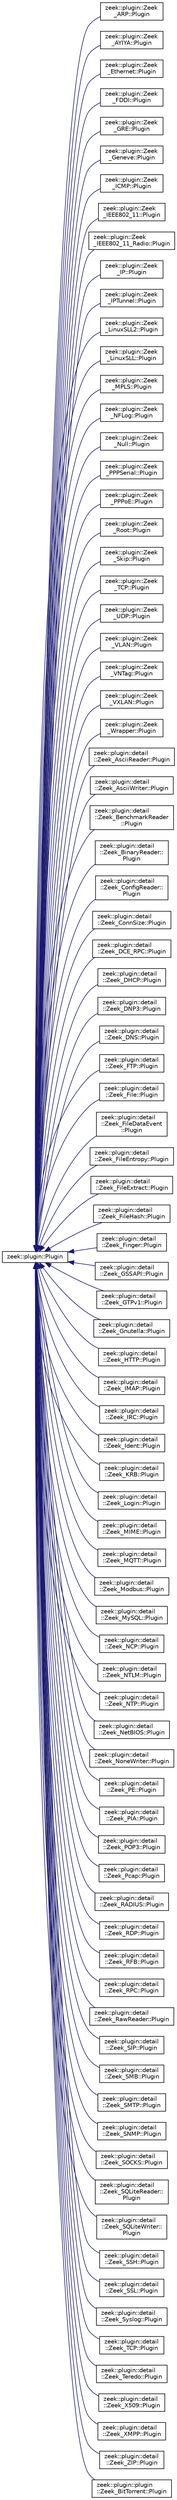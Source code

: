 digraph "Graphical Class Hierarchy"
{
 // LATEX_PDF_SIZE
  edge [fontname="Helvetica",fontsize="10",labelfontname="Helvetica",labelfontsize="10"];
  node [fontname="Helvetica",fontsize="10",shape=record];
  rankdir="LR";
  Node0 [label="zeek::plugin::Plugin",height=0.2,width=0.4,color="black", fillcolor="white", style="filled",URL="$d4/d01/classzeek_1_1plugin_1_1Plugin.html",tooltip=" "];
  Node0 -> Node1 [dir="back",color="midnightblue",fontsize="10",style="solid",fontname="Helvetica"];
  Node1 [label="zeek::plugin::Zeek\l_ARP::Plugin",height=0.2,width=0.4,color="black", fillcolor="white", style="filled",URL="$dc/d76/classzeek_1_1plugin_1_1Zeek__ARP_1_1Plugin.html",tooltip=" "];
  Node0 -> Node2 [dir="back",color="midnightblue",fontsize="10",style="solid",fontname="Helvetica"];
  Node2 [label="zeek::plugin::Zeek\l_AYIYA::Plugin",height=0.2,width=0.4,color="black", fillcolor="white", style="filled",URL="$dd/da3/classzeek_1_1plugin_1_1Zeek__AYIYA_1_1Plugin.html",tooltip=" "];
  Node0 -> Node3 [dir="back",color="midnightblue",fontsize="10",style="solid",fontname="Helvetica"];
  Node3 [label="zeek::plugin::Zeek\l_Ethernet::Plugin",height=0.2,width=0.4,color="black", fillcolor="white", style="filled",URL="$d3/d03/classzeek_1_1plugin_1_1Zeek__Ethernet_1_1Plugin.html",tooltip=" "];
  Node0 -> Node4 [dir="back",color="midnightblue",fontsize="10",style="solid",fontname="Helvetica"];
  Node4 [label="zeek::plugin::Zeek\l_FDDI::Plugin",height=0.2,width=0.4,color="black", fillcolor="white", style="filled",URL="$db/d07/classzeek_1_1plugin_1_1Zeek__FDDI_1_1Plugin.html",tooltip=" "];
  Node0 -> Node5 [dir="back",color="midnightblue",fontsize="10",style="solid",fontname="Helvetica"];
  Node5 [label="zeek::plugin::Zeek\l_GRE::Plugin",height=0.2,width=0.4,color="black", fillcolor="white", style="filled",URL="$df/df0/classzeek_1_1plugin_1_1Zeek__GRE_1_1Plugin.html",tooltip=" "];
  Node0 -> Node6 [dir="back",color="midnightblue",fontsize="10",style="solid",fontname="Helvetica"];
  Node6 [label="zeek::plugin::Zeek\l_Geneve::Plugin",height=0.2,width=0.4,color="black", fillcolor="white", style="filled",URL="$d7/d42/classzeek_1_1plugin_1_1Zeek__Geneve_1_1Plugin.html",tooltip=" "];
  Node0 -> Node7 [dir="back",color="midnightblue",fontsize="10",style="solid",fontname="Helvetica"];
  Node7 [label="zeek::plugin::Zeek\l_ICMP::Plugin",height=0.2,width=0.4,color="black", fillcolor="white", style="filled",URL="$de/d8e/classzeek_1_1plugin_1_1Zeek__ICMP_1_1Plugin.html",tooltip=" "];
  Node0 -> Node8 [dir="back",color="midnightblue",fontsize="10",style="solid",fontname="Helvetica"];
  Node8 [label="zeek::plugin::Zeek\l_IEEE802_11::Plugin",height=0.2,width=0.4,color="black", fillcolor="white", style="filled",URL="$d9/d5f/classzeek_1_1plugin_1_1Zeek__IEEE802__11_1_1Plugin.html",tooltip=" "];
  Node0 -> Node9 [dir="back",color="midnightblue",fontsize="10",style="solid",fontname="Helvetica"];
  Node9 [label="zeek::plugin::Zeek\l_IEEE802_11_Radio::Plugin",height=0.2,width=0.4,color="black", fillcolor="white", style="filled",URL="$d4/de4/classzeek_1_1plugin_1_1Zeek__IEEE802__11__Radio_1_1Plugin.html",tooltip=" "];
  Node0 -> Node10 [dir="back",color="midnightblue",fontsize="10",style="solid",fontname="Helvetica"];
  Node10 [label="zeek::plugin::Zeek\l_IP::Plugin",height=0.2,width=0.4,color="black", fillcolor="white", style="filled",URL="$d5/d61/classzeek_1_1plugin_1_1Zeek__IP_1_1Plugin.html",tooltip=" "];
  Node0 -> Node11 [dir="back",color="midnightblue",fontsize="10",style="solid",fontname="Helvetica"];
  Node11 [label="zeek::plugin::Zeek\l_IPTunnel::Plugin",height=0.2,width=0.4,color="black", fillcolor="white", style="filled",URL="$db/d2f/classzeek_1_1plugin_1_1Zeek__IPTunnel_1_1Plugin.html",tooltip=" "];
  Node0 -> Node12 [dir="back",color="midnightblue",fontsize="10",style="solid",fontname="Helvetica"];
  Node12 [label="zeek::plugin::Zeek\l_LinuxSLL2::Plugin",height=0.2,width=0.4,color="black", fillcolor="white", style="filled",URL="$d4/dfd/classzeek_1_1plugin_1_1Zeek__LinuxSLL2_1_1Plugin.html",tooltip=" "];
  Node0 -> Node13 [dir="back",color="midnightblue",fontsize="10",style="solid",fontname="Helvetica"];
  Node13 [label="zeek::plugin::Zeek\l_LinuxSLL::Plugin",height=0.2,width=0.4,color="black", fillcolor="white", style="filled",URL="$d5/da4/classzeek_1_1plugin_1_1Zeek__LinuxSLL_1_1Plugin.html",tooltip=" "];
  Node0 -> Node14 [dir="back",color="midnightblue",fontsize="10",style="solid",fontname="Helvetica"];
  Node14 [label="zeek::plugin::Zeek\l_MPLS::Plugin",height=0.2,width=0.4,color="black", fillcolor="white", style="filled",URL="$d2/d72/classzeek_1_1plugin_1_1Zeek__MPLS_1_1Plugin.html",tooltip=" "];
  Node0 -> Node15 [dir="back",color="midnightblue",fontsize="10",style="solid",fontname="Helvetica"];
  Node15 [label="zeek::plugin::Zeek\l_NFLog::Plugin",height=0.2,width=0.4,color="black", fillcolor="white", style="filled",URL="$d9/d67/classzeek_1_1plugin_1_1Zeek__NFLog_1_1Plugin.html",tooltip=" "];
  Node0 -> Node16 [dir="back",color="midnightblue",fontsize="10",style="solid",fontname="Helvetica"];
  Node16 [label="zeek::plugin::Zeek\l_Null::Plugin",height=0.2,width=0.4,color="black", fillcolor="white", style="filled",URL="$d1/d6a/classzeek_1_1plugin_1_1Zeek__Null_1_1Plugin.html",tooltip=" "];
  Node0 -> Node17 [dir="back",color="midnightblue",fontsize="10",style="solid",fontname="Helvetica"];
  Node17 [label="zeek::plugin::Zeek\l_PPPSerial::Plugin",height=0.2,width=0.4,color="black", fillcolor="white", style="filled",URL="$dd/df3/classzeek_1_1plugin_1_1Zeek__PPPSerial_1_1Plugin.html",tooltip=" "];
  Node0 -> Node18 [dir="back",color="midnightblue",fontsize="10",style="solid",fontname="Helvetica"];
  Node18 [label="zeek::plugin::Zeek\l_PPPoE::Plugin",height=0.2,width=0.4,color="black", fillcolor="white", style="filled",URL="$d1/d2c/classzeek_1_1plugin_1_1Zeek__PPPoE_1_1Plugin.html",tooltip=" "];
  Node0 -> Node19 [dir="back",color="midnightblue",fontsize="10",style="solid",fontname="Helvetica"];
  Node19 [label="zeek::plugin::Zeek\l_Root::Plugin",height=0.2,width=0.4,color="black", fillcolor="white", style="filled",URL="$d9/d24/classzeek_1_1plugin_1_1Zeek__Root_1_1Plugin.html",tooltip=" "];
  Node0 -> Node20 [dir="back",color="midnightblue",fontsize="10",style="solid",fontname="Helvetica"];
  Node20 [label="zeek::plugin::Zeek\l_Skip::Plugin",height=0.2,width=0.4,color="black", fillcolor="white", style="filled",URL="$da/da0/classzeek_1_1plugin_1_1Zeek__Skip_1_1Plugin.html",tooltip=" "];
  Node0 -> Node21 [dir="back",color="midnightblue",fontsize="10",style="solid",fontname="Helvetica"];
  Node21 [label="zeek::plugin::Zeek\l_TCP::Plugin",height=0.2,width=0.4,color="black", fillcolor="white", style="filled",URL="$d4/dec/classzeek_1_1plugin_1_1Zeek__TCP_1_1Plugin.html",tooltip=" "];
  Node0 -> Node22 [dir="back",color="midnightblue",fontsize="10",style="solid",fontname="Helvetica"];
  Node22 [label="zeek::plugin::Zeek\l_UDP::Plugin",height=0.2,width=0.4,color="black", fillcolor="white", style="filled",URL="$de/d93/classzeek_1_1plugin_1_1Zeek__UDP_1_1Plugin.html",tooltip=" "];
  Node0 -> Node23 [dir="back",color="midnightblue",fontsize="10",style="solid",fontname="Helvetica"];
  Node23 [label="zeek::plugin::Zeek\l_VLAN::Plugin",height=0.2,width=0.4,color="black", fillcolor="white", style="filled",URL="$d3/dfc/classzeek_1_1plugin_1_1Zeek__VLAN_1_1Plugin.html",tooltip=" "];
  Node0 -> Node24 [dir="back",color="midnightblue",fontsize="10",style="solid",fontname="Helvetica"];
  Node24 [label="zeek::plugin::Zeek\l_VNTag::Plugin",height=0.2,width=0.4,color="black", fillcolor="white", style="filled",URL="$df/da4/classzeek_1_1plugin_1_1Zeek__VNTag_1_1Plugin.html",tooltip=" "];
  Node0 -> Node25 [dir="back",color="midnightblue",fontsize="10",style="solid",fontname="Helvetica"];
  Node25 [label="zeek::plugin::Zeek\l_VXLAN::Plugin",height=0.2,width=0.4,color="black", fillcolor="white", style="filled",URL="$de/d37/classzeek_1_1plugin_1_1Zeek__VXLAN_1_1Plugin.html",tooltip=" "];
  Node0 -> Node26 [dir="back",color="midnightblue",fontsize="10",style="solid",fontname="Helvetica"];
  Node26 [label="zeek::plugin::Zeek\l_Wrapper::Plugin",height=0.2,width=0.4,color="black", fillcolor="white", style="filled",URL="$df/d1b/classzeek_1_1plugin_1_1Zeek__Wrapper_1_1Plugin.html",tooltip=" "];
  Node0 -> Node27 [dir="back",color="midnightblue",fontsize="10",style="solid",fontname="Helvetica"];
  Node27 [label="zeek::plugin::detail\l::Zeek_AsciiReader::Plugin",height=0.2,width=0.4,color="black", fillcolor="white", style="filled",URL="$dd/d7e/classzeek_1_1plugin_1_1detail_1_1Zeek__AsciiReader_1_1Plugin.html",tooltip=" "];
  Node0 -> Node28 [dir="back",color="midnightblue",fontsize="10",style="solid",fontname="Helvetica"];
  Node28 [label="zeek::plugin::detail\l::Zeek_AsciiWriter::Plugin",height=0.2,width=0.4,color="black", fillcolor="white", style="filled",URL="$d2/d13/classzeek_1_1plugin_1_1detail_1_1Zeek__AsciiWriter_1_1Plugin.html",tooltip=" "];
  Node0 -> Node29 [dir="back",color="midnightblue",fontsize="10",style="solid",fontname="Helvetica"];
  Node29 [label="zeek::plugin::detail\l::Zeek_BenchmarkReader\l::Plugin",height=0.2,width=0.4,color="black", fillcolor="white", style="filled",URL="$dd/d9f/classzeek_1_1plugin_1_1detail_1_1Zeek__BenchmarkReader_1_1Plugin.html",tooltip=" "];
  Node0 -> Node30 [dir="back",color="midnightblue",fontsize="10",style="solid",fontname="Helvetica"];
  Node30 [label="zeek::plugin::detail\l::Zeek_BinaryReader::\lPlugin",height=0.2,width=0.4,color="black", fillcolor="white", style="filled",URL="$df/dcd/classzeek_1_1plugin_1_1detail_1_1Zeek__BinaryReader_1_1Plugin.html",tooltip=" "];
  Node0 -> Node31 [dir="back",color="midnightblue",fontsize="10",style="solid",fontname="Helvetica"];
  Node31 [label="zeek::plugin::detail\l::Zeek_ConfigReader::\lPlugin",height=0.2,width=0.4,color="black", fillcolor="white", style="filled",URL="$d8/dac/classzeek_1_1plugin_1_1detail_1_1Zeek__ConfigReader_1_1Plugin.html",tooltip=" "];
  Node0 -> Node32 [dir="back",color="midnightblue",fontsize="10",style="solid",fontname="Helvetica"];
  Node32 [label="zeek::plugin::detail\l::Zeek_ConnSize::Plugin",height=0.2,width=0.4,color="black", fillcolor="white", style="filled",URL="$d4/de7/classzeek_1_1plugin_1_1detail_1_1Zeek__ConnSize_1_1Plugin.html",tooltip=" "];
  Node0 -> Node33 [dir="back",color="midnightblue",fontsize="10",style="solid",fontname="Helvetica"];
  Node33 [label="zeek::plugin::detail\l::Zeek_DCE_RPC::Plugin",height=0.2,width=0.4,color="black", fillcolor="white", style="filled",URL="$d8/d77/classzeek_1_1plugin_1_1detail_1_1Zeek__DCE__RPC_1_1Plugin.html",tooltip=" "];
  Node0 -> Node34 [dir="back",color="midnightblue",fontsize="10",style="solid",fontname="Helvetica"];
  Node34 [label="zeek::plugin::detail\l::Zeek_DHCP::Plugin",height=0.2,width=0.4,color="black", fillcolor="white", style="filled",URL="$d1/d5b/classzeek_1_1plugin_1_1detail_1_1Zeek__DHCP_1_1Plugin.html",tooltip=" "];
  Node0 -> Node35 [dir="back",color="midnightblue",fontsize="10",style="solid",fontname="Helvetica"];
  Node35 [label="zeek::plugin::detail\l::Zeek_DNP3::Plugin",height=0.2,width=0.4,color="black", fillcolor="white", style="filled",URL="$d2/d91/classzeek_1_1plugin_1_1detail_1_1Zeek__DNP3_1_1Plugin.html",tooltip=" "];
  Node0 -> Node36 [dir="back",color="midnightblue",fontsize="10",style="solid",fontname="Helvetica"];
  Node36 [label="zeek::plugin::detail\l::Zeek_DNS::Plugin",height=0.2,width=0.4,color="black", fillcolor="white", style="filled",URL="$da/de2/classzeek_1_1plugin_1_1detail_1_1Zeek__DNS_1_1Plugin.html",tooltip=" "];
  Node0 -> Node37 [dir="back",color="midnightblue",fontsize="10",style="solid",fontname="Helvetica"];
  Node37 [label="zeek::plugin::detail\l::Zeek_FTP::Plugin",height=0.2,width=0.4,color="black", fillcolor="white", style="filled",URL="$dd/dee/classzeek_1_1plugin_1_1detail_1_1Zeek__FTP_1_1Plugin.html",tooltip=" "];
  Node0 -> Node38 [dir="back",color="midnightblue",fontsize="10",style="solid",fontname="Helvetica"];
  Node38 [label="zeek::plugin::detail\l::Zeek_File::Plugin",height=0.2,width=0.4,color="black", fillcolor="white", style="filled",URL="$d6/d89/classzeek_1_1plugin_1_1detail_1_1Zeek__File_1_1Plugin.html",tooltip=" "];
  Node0 -> Node39 [dir="back",color="midnightblue",fontsize="10",style="solid",fontname="Helvetica"];
  Node39 [label="zeek::plugin::detail\l::Zeek_FileDataEvent\l::Plugin",height=0.2,width=0.4,color="black", fillcolor="white", style="filled",URL="$dd/d71/classzeek_1_1plugin_1_1detail_1_1Zeek__FileDataEvent_1_1Plugin.html",tooltip=" "];
  Node0 -> Node40 [dir="back",color="midnightblue",fontsize="10",style="solid",fontname="Helvetica"];
  Node40 [label="zeek::plugin::detail\l::Zeek_FileEntropy::Plugin",height=0.2,width=0.4,color="black", fillcolor="white", style="filled",URL="$d0/db7/classzeek_1_1plugin_1_1detail_1_1Zeek__FileEntropy_1_1Plugin.html",tooltip=" "];
  Node0 -> Node41 [dir="back",color="midnightblue",fontsize="10",style="solid",fontname="Helvetica"];
  Node41 [label="zeek::plugin::detail\l::Zeek_FileExtract::Plugin",height=0.2,width=0.4,color="black", fillcolor="white", style="filled",URL="$d9/d7e/classzeek_1_1plugin_1_1detail_1_1Zeek__FileExtract_1_1Plugin.html",tooltip=" "];
  Node0 -> Node42 [dir="back",color="midnightblue",fontsize="10",style="solid",fontname="Helvetica"];
  Node42 [label="zeek::plugin::detail\l::Zeek_FileHash::Plugin",height=0.2,width=0.4,color="black", fillcolor="white", style="filled",URL="$d3/d2f/classzeek_1_1plugin_1_1detail_1_1Zeek__FileHash_1_1Plugin.html",tooltip=" "];
  Node0 -> Node43 [dir="back",color="midnightblue",fontsize="10",style="solid",fontname="Helvetica"];
  Node43 [label="zeek::plugin::detail\l::Zeek_Finger::Plugin",height=0.2,width=0.4,color="black", fillcolor="white", style="filled",URL="$d8/da0/classzeek_1_1plugin_1_1detail_1_1Zeek__Finger_1_1Plugin.html",tooltip=" "];
  Node0 -> Node44 [dir="back",color="midnightblue",fontsize="10",style="solid",fontname="Helvetica"];
  Node44 [label="zeek::plugin::detail\l::Zeek_GSSAPI::Plugin",height=0.2,width=0.4,color="black", fillcolor="white", style="filled",URL="$d0/d06/classzeek_1_1plugin_1_1detail_1_1Zeek__GSSAPI_1_1Plugin.html",tooltip=" "];
  Node0 -> Node45 [dir="back",color="midnightblue",fontsize="10",style="solid",fontname="Helvetica"];
  Node45 [label="zeek::plugin::detail\l::Zeek_GTPv1::Plugin",height=0.2,width=0.4,color="black", fillcolor="white", style="filled",URL="$da/d6a/classzeek_1_1plugin_1_1detail_1_1Zeek__GTPv1_1_1Plugin.html",tooltip=" "];
  Node0 -> Node46 [dir="back",color="midnightblue",fontsize="10",style="solid",fontname="Helvetica"];
  Node46 [label="zeek::plugin::detail\l::Zeek_Gnutella::Plugin",height=0.2,width=0.4,color="black", fillcolor="white", style="filled",URL="$d4/d0e/classzeek_1_1plugin_1_1detail_1_1Zeek__Gnutella_1_1Plugin.html",tooltip=" "];
  Node0 -> Node47 [dir="back",color="midnightblue",fontsize="10",style="solid",fontname="Helvetica"];
  Node47 [label="zeek::plugin::detail\l::Zeek_HTTP::Plugin",height=0.2,width=0.4,color="black", fillcolor="white", style="filled",URL="$d1/d54/classzeek_1_1plugin_1_1detail_1_1Zeek__HTTP_1_1Plugin.html",tooltip=" "];
  Node0 -> Node48 [dir="back",color="midnightblue",fontsize="10",style="solid",fontname="Helvetica"];
  Node48 [label="zeek::plugin::detail\l::Zeek_IMAP::Plugin",height=0.2,width=0.4,color="black", fillcolor="white", style="filled",URL="$d4/d12/classzeek_1_1plugin_1_1detail_1_1Zeek__IMAP_1_1Plugin.html",tooltip=" "];
  Node0 -> Node49 [dir="back",color="midnightblue",fontsize="10",style="solid",fontname="Helvetica"];
  Node49 [label="zeek::plugin::detail\l::Zeek_IRC::Plugin",height=0.2,width=0.4,color="black", fillcolor="white", style="filled",URL="$da/de5/classzeek_1_1plugin_1_1detail_1_1Zeek__IRC_1_1Plugin.html",tooltip=" "];
  Node0 -> Node50 [dir="back",color="midnightblue",fontsize="10",style="solid",fontname="Helvetica"];
  Node50 [label="zeek::plugin::detail\l::Zeek_Ident::Plugin",height=0.2,width=0.4,color="black", fillcolor="white", style="filled",URL="$d5/d6e/classzeek_1_1plugin_1_1detail_1_1Zeek__Ident_1_1Plugin.html",tooltip=" "];
  Node0 -> Node51 [dir="back",color="midnightblue",fontsize="10",style="solid",fontname="Helvetica"];
  Node51 [label="zeek::plugin::detail\l::Zeek_KRB::Plugin",height=0.2,width=0.4,color="black", fillcolor="white", style="filled",URL="$d1/d65/classzeek_1_1plugin_1_1detail_1_1Zeek__KRB_1_1Plugin.html",tooltip=" "];
  Node0 -> Node52 [dir="back",color="midnightblue",fontsize="10",style="solid",fontname="Helvetica"];
  Node52 [label="zeek::plugin::detail\l::Zeek_Login::Plugin",height=0.2,width=0.4,color="black", fillcolor="white", style="filled",URL="$d3/d18/classzeek_1_1plugin_1_1detail_1_1Zeek__Login_1_1Plugin.html",tooltip=" "];
  Node0 -> Node53 [dir="back",color="midnightblue",fontsize="10",style="solid",fontname="Helvetica"];
  Node53 [label="zeek::plugin::detail\l::Zeek_MIME::Plugin",height=0.2,width=0.4,color="black", fillcolor="white", style="filled",URL="$df/dea/classzeek_1_1plugin_1_1detail_1_1Zeek__MIME_1_1Plugin.html",tooltip=" "];
  Node0 -> Node54 [dir="back",color="midnightblue",fontsize="10",style="solid",fontname="Helvetica"];
  Node54 [label="zeek::plugin::detail\l::Zeek_MQTT::Plugin",height=0.2,width=0.4,color="black", fillcolor="white", style="filled",URL="$d5/d74/classzeek_1_1plugin_1_1detail_1_1Zeek__MQTT_1_1Plugin.html",tooltip=" "];
  Node0 -> Node55 [dir="back",color="midnightblue",fontsize="10",style="solid",fontname="Helvetica"];
  Node55 [label="zeek::plugin::detail\l::Zeek_Modbus::Plugin",height=0.2,width=0.4,color="black", fillcolor="white", style="filled",URL="$da/dcf/classzeek_1_1plugin_1_1detail_1_1Zeek__Modbus_1_1Plugin.html",tooltip=" "];
  Node0 -> Node56 [dir="back",color="midnightblue",fontsize="10",style="solid",fontname="Helvetica"];
  Node56 [label="zeek::plugin::detail\l::Zeek_MySQL::Plugin",height=0.2,width=0.4,color="black", fillcolor="white", style="filled",URL="$d9/d35/classzeek_1_1plugin_1_1detail_1_1Zeek__MySQL_1_1Plugin.html",tooltip=" "];
  Node0 -> Node57 [dir="back",color="midnightblue",fontsize="10",style="solid",fontname="Helvetica"];
  Node57 [label="zeek::plugin::detail\l::Zeek_NCP::Plugin",height=0.2,width=0.4,color="black", fillcolor="white", style="filled",URL="$d1/d86/classzeek_1_1plugin_1_1detail_1_1Zeek__NCP_1_1Plugin.html",tooltip=" "];
  Node0 -> Node58 [dir="back",color="midnightblue",fontsize="10",style="solid",fontname="Helvetica"];
  Node58 [label="zeek::plugin::detail\l::Zeek_NTLM::Plugin",height=0.2,width=0.4,color="black", fillcolor="white", style="filled",URL="$d0/d3a/classzeek_1_1plugin_1_1detail_1_1Zeek__NTLM_1_1Plugin.html",tooltip=" "];
  Node0 -> Node59 [dir="back",color="midnightblue",fontsize="10",style="solid",fontname="Helvetica"];
  Node59 [label="zeek::plugin::detail\l::Zeek_NTP::Plugin",height=0.2,width=0.4,color="black", fillcolor="white", style="filled",URL="$d0/dc9/classzeek_1_1plugin_1_1detail_1_1Zeek__NTP_1_1Plugin.html",tooltip=" "];
  Node0 -> Node60 [dir="back",color="midnightblue",fontsize="10",style="solid",fontname="Helvetica"];
  Node60 [label="zeek::plugin::detail\l::Zeek_NetBIOS::Plugin",height=0.2,width=0.4,color="black", fillcolor="white", style="filled",URL="$d0/d83/classzeek_1_1plugin_1_1detail_1_1Zeek__NetBIOS_1_1Plugin.html",tooltip=" "];
  Node0 -> Node61 [dir="back",color="midnightblue",fontsize="10",style="solid",fontname="Helvetica"];
  Node61 [label="zeek::plugin::detail\l::Zeek_NoneWriter::Plugin",height=0.2,width=0.4,color="black", fillcolor="white", style="filled",URL="$d2/d6a/classzeek_1_1plugin_1_1detail_1_1Zeek__NoneWriter_1_1Plugin.html",tooltip=" "];
  Node0 -> Node62 [dir="back",color="midnightblue",fontsize="10",style="solid",fontname="Helvetica"];
  Node62 [label="zeek::plugin::detail\l::Zeek_PE::Plugin",height=0.2,width=0.4,color="black", fillcolor="white", style="filled",URL="$d6/d9a/classzeek_1_1plugin_1_1detail_1_1Zeek__PE_1_1Plugin.html",tooltip=" "];
  Node0 -> Node63 [dir="back",color="midnightblue",fontsize="10",style="solid",fontname="Helvetica"];
  Node63 [label="zeek::plugin::detail\l::Zeek_PIA::Plugin",height=0.2,width=0.4,color="black", fillcolor="white", style="filled",URL="$d8/d20/classzeek_1_1plugin_1_1detail_1_1Zeek__PIA_1_1Plugin.html",tooltip=" "];
  Node0 -> Node64 [dir="back",color="midnightblue",fontsize="10",style="solid",fontname="Helvetica"];
  Node64 [label="zeek::plugin::detail\l::Zeek_POP3::Plugin",height=0.2,width=0.4,color="black", fillcolor="white", style="filled",URL="$d0/dbb/classzeek_1_1plugin_1_1detail_1_1Zeek__POP3_1_1Plugin.html",tooltip=" "];
  Node0 -> Node65 [dir="back",color="midnightblue",fontsize="10",style="solid",fontname="Helvetica"];
  Node65 [label="zeek::plugin::detail\l::Zeek_Pcap::Plugin",height=0.2,width=0.4,color="black", fillcolor="white", style="filled",URL="$df/d13/classzeek_1_1plugin_1_1detail_1_1Zeek__Pcap_1_1Plugin.html",tooltip=" "];
  Node0 -> Node66 [dir="back",color="midnightblue",fontsize="10",style="solid",fontname="Helvetica"];
  Node66 [label="zeek::plugin::detail\l::Zeek_RADIUS::Plugin",height=0.2,width=0.4,color="black", fillcolor="white", style="filled",URL="$de/d1c/classzeek_1_1plugin_1_1detail_1_1Zeek__RADIUS_1_1Plugin.html",tooltip=" "];
  Node0 -> Node67 [dir="back",color="midnightblue",fontsize="10",style="solid",fontname="Helvetica"];
  Node67 [label="zeek::plugin::detail\l::Zeek_RDP::Plugin",height=0.2,width=0.4,color="black", fillcolor="white", style="filled",URL="$d9/def/classzeek_1_1plugin_1_1detail_1_1Zeek__RDP_1_1Plugin.html",tooltip=" "];
  Node0 -> Node68 [dir="back",color="midnightblue",fontsize="10",style="solid",fontname="Helvetica"];
  Node68 [label="zeek::plugin::detail\l::Zeek_RFB::Plugin",height=0.2,width=0.4,color="black", fillcolor="white", style="filled",URL="$dd/d94/classzeek_1_1plugin_1_1detail_1_1Zeek__RFB_1_1Plugin.html",tooltip=" "];
  Node0 -> Node69 [dir="back",color="midnightblue",fontsize="10",style="solid",fontname="Helvetica"];
  Node69 [label="zeek::plugin::detail\l::Zeek_RPC::Plugin",height=0.2,width=0.4,color="black", fillcolor="white", style="filled",URL="$d8/d3c/classzeek_1_1plugin_1_1detail_1_1Zeek__RPC_1_1Plugin.html",tooltip=" "];
  Node0 -> Node70 [dir="back",color="midnightblue",fontsize="10",style="solid",fontname="Helvetica"];
  Node70 [label="zeek::plugin::detail\l::Zeek_RawReader::Plugin",height=0.2,width=0.4,color="black", fillcolor="white", style="filled",URL="$d5/df7/classzeek_1_1plugin_1_1detail_1_1Zeek__RawReader_1_1Plugin.html",tooltip=" "];
  Node0 -> Node71 [dir="back",color="midnightblue",fontsize="10",style="solid",fontname="Helvetica"];
  Node71 [label="zeek::plugin::detail\l::Zeek_SIP::Plugin",height=0.2,width=0.4,color="black", fillcolor="white", style="filled",URL="$d1/d55/classzeek_1_1plugin_1_1detail_1_1Zeek__SIP_1_1Plugin.html",tooltip=" "];
  Node0 -> Node72 [dir="back",color="midnightblue",fontsize="10",style="solid",fontname="Helvetica"];
  Node72 [label="zeek::plugin::detail\l::Zeek_SMB::Plugin",height=0.2,width=0.4,color="black", fillcolor="white", style="filled",URL="$d1/dac/classzeek_1_1plugin_1_1detail_1_1Zeek__SMB_1_1Plugin.html",tooltip=" "];
  Node0 -> Node73 [dir="back",color="midnightblue",fontsize="10",style="solid",fontname="Helvetica"];
  Node73 [label="zeek::plugin::detail\l::Zeek_SMTP::Plugin",height=0.2,width=0.4,color="black", fillcolor="white", style="filled",URL="$d0/d81/classzeek_1_1plugin_1_1detail_1_1Zeek__SMTP_1_1Plugin.html",tooltip=" "];
  Node0 -> Node74 [dir="back",color="midnightblue",fontsize="10",style="solid",fontname="Helvetica"];
  Node74 [label="zeek::plugin::detail\l::Zeek_SNMP::Plugin",height=0.2,width=0.4,color="black", fillcolor="white", style="filled",URL="$d8/da0/classzeek_1_1plugin_1_1detail_1_1Zeek__SNMP_1_1Plugin.html",tooltip=" "];
  Node0 -> Node75 [dir="back",color="midnightblue",fontsize="10",style="solid",fontname="Helvetica"];
  Node75 [label="zeek::plugin::detail\l::Zeek_SOCKS::Plugin",height=0.2,width=0.4,color="black", fillcolor="white", style="filled",URL="$da/ddb/classzeek_1_1plugin_1_1detail_1_1Zeek__SOCKS_1_1Plugin.html",tooltip=" "];
  Node0 -> Node76 [dir="back",color="midnightblue",fontsize="10",style="solid",fontname="Helvetica"];
  Node76 [label="zeek::plugin::detail\l::Zeek_SQLiteReader::\lPlugin",height=0.2,width=0.4,color="black", fillcolor="white", style="filled",URL="$d1/d68/classzeek_1_1plugin_1_1detail_1_1Zeek__SQLiteReader_1_1Plugin.html",tooltip=" "];
  Node0 -> Node77 [dir="back",color="midnightblue",fontsize="10",style="solid",fontname="Helvetica"];
  Node77 [label="zeek::plugin::detail\l::Zeek_SQLiteWriter::\lPlugin",height=0.2,width=0.4,color="black", fillcolor="white", style="filled",URL="$da/d09/classzeek_1_1plugin_1_1detail_1_1Zeek__SQLiteWriter_1_1Plugin.html",tooltip=" "];
  Node0 -> Node78 [dir="back",color="midnightblue",fontsize="10",style="solid",fontname="Helvetica"];
  Node78 [label="zeek::plugin::detail\l::Zeek_SSH::Plugin",height=0.2,width=0.4,color="black", fillcolor="white", style="filled",URL="$d6/d89/classzeek_1_1plugin_1_1detail_1_1Zeek__SSH_1_1Plugin.html",tooltip=" "];
  Node0 -> Node79 [dir="back",color="midnightblue",fontsize="10",style="solid",fontname="Helvetica"];
  Node79 [label="zeek::plugin::detail\l::Zeek_SSL::Plugin",height=0.2,width=0.4,color="black", fillcolor="white", style="filled",URL="$d0/d28/classzeek_1_1plugin_1_1detail_1_1Zeek__SSL_1_1Plugin.html",tooltip=" "];
  Node0 -> Node80 [dir="back",color="midnightblue",fontsize="10",style="solid",fontname="Helvetica"];
  Node80 [label="zeek::plugin::detail\l::Zeek_Syslog::Plugin",height=0.2,width=0.4,color="black", fillcolor="white", style="filled",URL="$d6/da1/classzeek_1_1plugin_1_1detail_1_1Zeek__Syslog_1_1Plugin.html",tooltip=" "];
  Node0 -> Node81 [dir="back",color="midnightblue",fontsize="10",style="solid",fontname="Helvetica"];
  Node81 [label="zeek::plugin::detail\l::Zeek_TCP::Plugin",height=0.2,width=0.4,color="black", fillcolor="white", style="filled",URL="$da/d6e/classzeek_1_1plugin_1_1detail_1_1Zeek__TCP_1_1Plugin.html",tooltip=" "];
  Node0 -> Node82 [dir="back",color="midnightblue",fontsize="10",style="solid",fontname="Helvetica"];
  Node82 [label="zeek::plugin::detail\l::Zeek_Teredo::Plugin",height=0.2,width=0.4,color="black", fillcolor="white", style="filled",URL="$d1/dcf/classzeek_1_1plugin_1_1detail_1_1Zeek__Teredo_1_1Plugin.html",tooltip=" "];
  Node0 -> Node83 [dir="back",color="midnightblue",fontsize="10",style="solid",fontname="Helvetica"];
  Node83 [label="zeek::plugin::detail\l::Zeek_X509::Plugin",height=0.2,width=0.4,color="black", fillcolor="white", style="filled",URL="$d2/d8b/classzeek_1_1plugin_1_1detail_1_1Zeek__X509_1_1Plugin.html",tooltip=" "];
  Node0 -> Node84 [dir="back",color="midnightblue",fontsize="10",style="solid",fontname="Helvetica"];
  Node84 [label="zeek::plugin::detail\l::Zeek_XMPP::Plugin",height=0.2,width=0.4,color="black", fillcolor="white", style="filled",URL="$db/d37/classzeek_1_1plugin_1_1detail_1_1Zeek__XMPP_1_1Plugin.html",tooltip=" "];
  Node0 -> Node85 [dir="back",color="midnightblue",fontsize="10",style="solid",fontname="Helvetica"];
  Node85 [label="zeek::plugin::detail\l::Zeek_ZIP::Plugin",height=0.2,width=0.4,color="black", fillcolor="white", style="filled",URL="$d3/d79/classzeek_1_1plugin_1_1detail_1_1Zeek__ZIP_1_1Plugin.html",tooltip=" "];
  Node0 -> Node86 [dir="back",color="midnightblue",fontsize="10",style="solid",fontname="Helvetica"];
  Node86 [label="zeek::plugin::plugin\l::Zeek_BitTorrent::Plugin",height=0.2,width=0.4,color="black", fillcolor="white", style="filled",URL="$d9/dc8/classzeek_1_1plugin_1_1plugin_1_1Zeek__BitTorrent_1_1Plugin.html",tooltip=" "];
}
